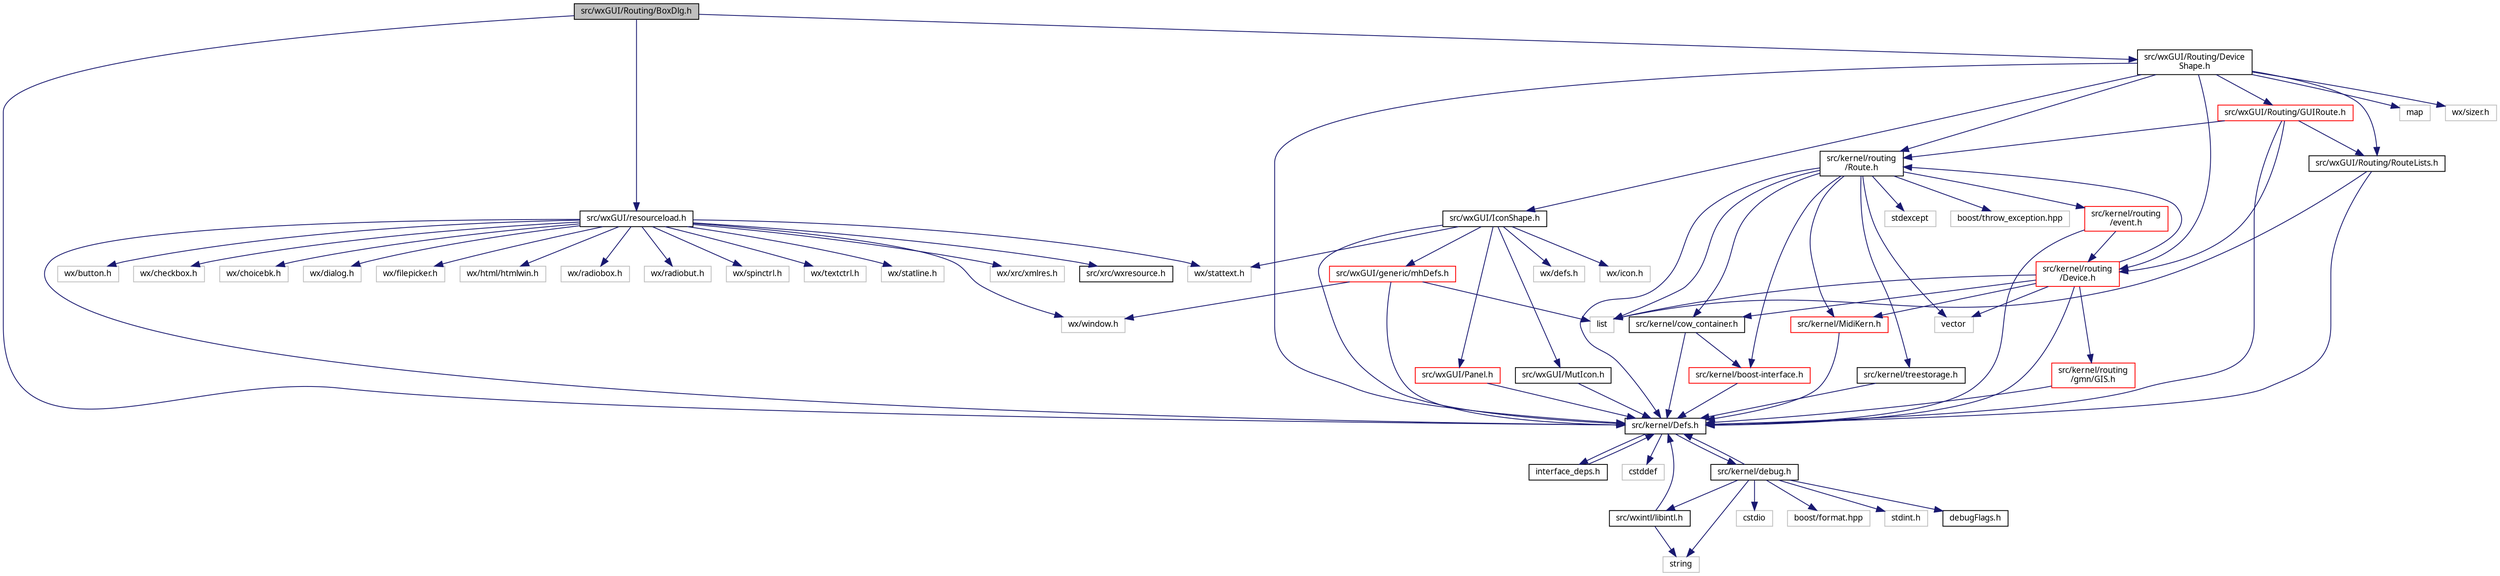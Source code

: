 digraph "src/wxGUI/Routing/BoxDlg.h"
{
  edge [fontname="Sans",fontsize="10",labelfontname="Sans",labelfontsize="10"];
  node [fontname="Sans",fontsize="10",shape=record];
  Node0 [label="src/wxGUI/Routing/BoxDlg.h",height=0.2,width=0.4,color="black", fillcolor="grey75", style="filled", fontcolor="black"];
  Node0 -> Node1 [color="midnightblue",fontsize="10",style="solid",fontname="Sans"];
  Node1 [label="src/kernel/Defs.h",height=0.2,width=0.4,color="black", fillcolor="white", style="filled",URL="$d1/d73/Defs_8h.html",tooltip="Common definitions. "];
  Node1 -> Node2 [color="midnightblue",fontsize="10",style="solid",fontname="Sans"];
  Node2 [label="interface_deps.h",height=0.2,width=0.4,color="black", fillcolor="white", style="filled",URL="$de/ddd/interface__deps_8h.html"];
  Node2 -> Node1 [color="midnightblue",fontsize="10",style="solid",fontname="Sans"];
  Node1 -> Node3 [color="midnightblue",fontsize="10",style="solid",fontname="Sans"];
  Node3 [label="cstddef",height=0.2,width=0.4,color="grey75", fillcolor="white", style="filled"];
  Node1 -> Node4 [color="midnightblue",fontsize="10",style="solid",fontname="Sans"];
  Node4 [label="src/kernel/debug.h",height=0.2,width=0.4,color="black", fillcolor="white", style="filled",URL="$db/d16/debug_8h.html"];
  Node4 -> Node1 [color="midnightblue",fontsize="10",style="solid",fontname="Sans"];
  Node4 -> Node5 [color="midnightblue",fontsize="10",style="solid",fontname="Sans"];
  Node5 [label="src/wxintl/libintl.h",height=0.2,width=0.4,color="black", fillcolor="white", style="filled",URL="$d4/d64/libintl_8h.html"];
  Node5 -> Node1 [color="midnightblue",fontsize="10",style="solid",fontname="Sans"];
  Node5 -> Node6 [color="midnightblue",fontsize="10",style="solid",fontname="Sans"];
  Node6 [label="string",height=0.2,width=0.4,color="grey75", fillcolor="white", style="filled"];
  Node4 -> Node6 [color="midnightblue",fontsize="10",style="solid",fontname="Sans"];
  Node4 -> Node7 [color="midnightblue",fontsize="10",style="solid",fontname="Sans"];
  Node7 [label="cstdio",height=0.2,width=0.4,color="grey75", fillcolor="white", style="filled"];
  Node4 -> Node8 [color="midnightblue",fontsize="10",style="solid",fontname="Sans"];
  Node8 [label="boost/format.hpp",height=0.2,width=0.4,color="grey75", fillcolor="white", style="filled"];
  Node4 -> Node9 [color="midnightblue",fontsize="10",style="solid",fontname="Sans"];
  Node9 [label="stdint.h",height=0.2,width=0.4,color="grey75", fillcolor="white", style="filled"];
  Node4 -> Node10 [color="midnightblue",fontsize="10",style="solid",fontname="Sans"];
  Node10 [label="debugFlags.h",height=0.2,width=0.4,color="black", fillcolor="white", style="filled",URL="$d4/dab/debugFlags_8h.html",tooltip="Debug flags for mutabor debug mode. "];
  Node0 -> Node11 [color="midnightblue",fontsize="10",style="solid",fontname="Sans"];
  Node11 [label="src/wxGUI/resourceload.h",height=0.2,width=0.4,color="black", fillcolor="white", style="filled",URL="$d3/daf/resourceload_8h.html"];
  Node11 -> Node1 [color="midnightblue",fontsize="10",style="solid",fontname="Sans"];
  Node11 -> Node12 [color="midnightblue",fontsize="10",style="solid",fontname="Sans"];
  Node12 [label="wx/button.h",height=0.2,width=0.4,color="grey75", fillcolor="white", style="filled"];
  Node11 -> Node13 [color="midnightblue",fontsize="10",style="solid",fontname="Sans"];
  Node13 [label="wx/checkbox.h",height=0.2,width=0.4,color="grey75", fillcolor="white", style="filled"];
  Node11 -> Node14 [color="midnightblue",fontsize="10",style="solid",fontname="Sans"];
  Node14 [label="wx/choicebk.h",height=0.2,width=0.4,color="grey75", fillcolor="white", style="filled"];
  Node11 -> Node15 [color="midnightblue",fontsize="10",style="solid",fontname="Sans"];
  Node15 [label="wx/dialog.h",height=0.2,width=0.4,color="grey75", fillcolor="white", style="filled"];
  Node11 -> Node16 [color="midnightblue",fontsize="10",style="solid",fontname="Sans"];
  Node16 [label="wx/filepicker.h",height=0.2,width=0.4,color="grey75", fillcolor="white", style="filled"];
  Node11 -> Node17 [color="midnightblue",fontsize="10",style="solid",fontname="Sans"];
  Node17 [label="wx/html/htmlwin.h",height=0.2,width=0.4,color="grey75", fillcolor="white", style="filled"];
  Node11 -> Node18 [color="midnightblue",fontsize="10",style="solid",fontname="Sans"];
  Node18 [label="wx/radiobox.h",height=0.2,width=0.4,color="grey75", fillcolor="white", style="filled"];
  Node11 -> Node19 [color="midnightblue",fontsize="10",style="solid",fontname="Sans"];
  Node19 [label="wx/radiobut.h",height=0.2,width=0.4,color="grey75", fillcolor="white", style="filled"];
  Node11 -> Node20 [color="midnightblue",fontsize="10",style="solid",fontname="Sans"];
  Node20 [label="wx/spinctrl.h",height=0.2,width=0.4,color="grey75", fillcolor="white", style="filled"];
  Node11 -> Node21 [color="midnightblue",fontsize="10",style="solid",fontname="Sans"];
  Node21 [label="wx/stattext.h",height=0.2,width=0.4,color="grey75", fillcolor="white", style="filled"];
  Node11 -> Node22 [color="midnightblue",fontsize="10",style="solid",fontname="Sans"];
  Node22 [label="wx/textctrl.h",height=0.2,width=0.4,color="grey75", fillcolor="white", style="filled"];
  Node11 -> Node23 [color="midnightblue",fontsize="10",style="solid",fontname="Sans"];
  Node23 [label="wx/statline.h",height=0.2,width=0.4,color="grey75", fillcolor="white", style="filled"];
  Node11 -> Node24 [color="midnightblue",fontsize="10",style="solid",fontname="Sans"];
  Node24 [label="wx/window.h",height=0.2,width=0.4,color="grey75", fillcolor="white", style="filled"];
  Node11 -> Node25 [color="midnightblue",fontsize="10",style="solid",fontname="Sans"];
  Node25 [label="wx/xrc/xmlres.h",height=0.2,width=0.4,color="grey75", fillcolor="white", style="filled"];
  Node11 -> Node26 [color="midnightblue",fontsize="10",style="solid",fontname="Sans"];
  Node26 [label="src/xrc/wxresource.h",height=0.2,width=0.4,color="black", fillcolor="white", style="filled",URL="$d2/dc0/wxresource_8h.html"];
  Node0 -> Node27 [color="midnightblue",fontsize="10",style="solid",fontname="Sans"];
  Node27 [label="src/wxGUI/Routing/Device\lShape.h",height=0.2,width=0.4,color="black", fillcolor="white", style="filled",URL="$d9/d4d/DeviceShape_8h.html",tooltip="Device shape base class for route window. "];
  Node27 -> Node1 [color="midnightblue",fontsize="10",style="solid",fontname="Sans"];
  Node27 -> Node28 [color="midnightblue",fontsize="10",style="solid",fontname="Sans"];
  Node28 [label="src/wxGUI/IconShape.h",height=0.2,width=0.4,color="black", fillcolor="white", style="filled",URL="$d5/d6f/IconShape_8h.html",tooltip="Icon shape. "];
  Node28 -> Node1 [color="midnightblue",fontsize="10",style="solid",fontname="Sans"];
  Node28 -> Node29 [color="midnightblue",fontsize="10",style="solid",fontname="Sans"];
  Node29 [label="src/wxGUI/generic/mhDefs.h",height=0.2,width=0.4,color="red", fillcolor="white", style="filled",URL="$d0/d68/mhDefs_8h.html"];
  Node29 -> Node1 [color="midnightblue",fontsize="10",style="solid",fontname="Sans"];
  Node29 -> Node24 [color="midnightblue",fontsize="10",style="solid",fontname="Sans"];
  Node29 -> Node35 [color="midnightblue",fontsize="10",style="solid",fontname="Sans"];
  Node35 [label="list",height=0.2,width=0.4,color="grey75", fillcolor="white", style="filled"];
  Node28 -> Node45 [color="midnightblue",fontsize="10",style="solid",fontname="Sans"];
  Node45 [label="src/wxGUI/Panel.h",height=0.2,width=0.4,color="red", fillcolor="white", style="filled",URL="$d0/d1d/Panel_8h.html",tooltip="Mutabor Panel. "];
  Node45 -> Node1 [color="midnightblue",fontsize="10",style="solid",fontname="Sans"];
  Node28 -> Node49 [color="midnightblue",fontsize="10",style="solid",fontname="Sans"];
  Node49 [label="src/wxGUI/MutIcon.h",height=0.2,width=0.4,color="black", fillcolor="white", style="filled",URL="$df/d37/MutIcon_8h.html",tooltip="Icon class fixing issues with Mac OS. "];
  Node49 -> Node1 [color="midnightblue",fontsize="10",style="solid",fontname="Sans"];
  Node28 -> Node37 [color="midnightblue",fontsize="10",style="solid",fontname="Sans"];
  Node37 [label="wx/defs.h",height=0.2,width=0.4,color="grey75", fillcolor="white", style="filled"];
  Node28 -> Node50 [color="midnightblue",fontsize="10",style="solid",fontname="Sans"];
  Node50 [label="wx/icon.h",height=0.2,width=0.4,color="grey75", fillcolor="white", style="filled"];
  Node28 -> Node21 [color="midnightblue",fontsize="10",style="solid",fontname="Sans"];
  Node27 -> Node51 [color="midnightblue",fontsize="10",style="solid",fontname="Sans"];
  Node51 [label="src/kernel/routing\l/Route.h",height=0.2,width=0.4,color="black", fillcolor="white", style="filled",URL="$d1/d65/Route_8h.html",tooltip="Routing. "];
  Node51 -> Node1 [color="midnightblue",fontsize="10",style="solid",fontname="Sans"];
  Node51 -> Node52 [color="midnightblue",fontsize="10",style="solid",fontname="Sans"];
  Node52 [label="src/kernel/cow_container.h",height=0.2,width=0.4,color="black", fillcolor="white", style="filled",URL="$da/d28/cow__container_8h.html",tooltip="Copy on write container. "];
  Node52 -> Node1 [color="midnightblue",fontsize="10",style="solid",fontname="Sans"];
  Node52 -> Node53 [color="midnightblue",fontsize="10",style="solid",fontname="Sans"];
  Node53 [label="src/kernel/boost-interface.h",height=0.2,width=0.4,color="red", fillcolor="white", style="filled",URL="$d1/da4/boost-interface_8h.html",tooltip="Interface to the boost library. "];
  Node53 -> Node1 [color="midnightblue",fontsize="10",style="solid",fontname="Sans"];
  Node51 -> Node56 [color="midnightblue",fontsize="10",style="solid",fontname="Sans"];
  Node56 [label="src/kernel/MidiKern.h",height=0.2,width=0.4,color="red", fillcolor="white", style="filled",URL="$da/dfd/MidiKern_8h.html"];
  Node56 -> Node1 [color="midnightblue",fontsize="10",style="solid",fontname="Sans"];
  Node51 -> Node58 [color="midnightblue",fontsize="10",style="solid",fontname="Sans"];
  Node58 [label="src/kernel/treestorage.h",height=0.2,width=0.4,color="black", fillcolor="white", style="filled",URL="$db/dbe/treestorage_8h.html",tooltip="abstract class for tree like storage "];
  Node58 -> Node1 [color="midnightblue",fontsize="10",style="solid",fontname="Sans"];
  Node51 -> Node53 [color="midnightblue",fontsize="10",style="solid",fontname="Sans"];
  Node51 -> Node35 [color="midnightblue",fontsize="10",style="solid",fontname="Sans"];
  Node51 -> Node40 [color="midnightblue",fontsize="10",style="solid",fontname="Sans"];
  Node40 [label="vector",height=0.2,width=0.4,color="grey75", fillcolor="white", style="filled"];
  Node51 -> Node59 [color="midnightblue",fontsize="10",style="solid",fontname="Sans"];
  Node59 [label="stdexcept",height=0.2,width=0.4,color="grey75", fillcolor="white", style="filled"];
  Node51 -> Node60 [color="midnightblue",fontsize="10",style="solid",fontname="Sans"];
  Node60 [label="boost/throw_exception.hpp",height=0.2,width=0.4,color="grey75", fillcolor="white", style="filled"];
  Node51 -> Node61 [color="midnightblue",fontsize="10",style="solid",fontname="Sans"];
  Node61 [label="src/kernel/routing\l/event.h",height=0.2,width=0.4,color="red", fillcolor="white", style="filled",URL="$dd/d20/event_8h.html"];
  Node61 -> Node1 [color="midnightblue",fontsize="10",style="solid",fontname="Sans"];
  Node61 -> Node62 [color="midnightblue",fontsize="10",style="solid",fontname="Sans"];
  Node62 [label="src/kernel/routing\l/Device.h",height=0.2,width=0.4,color="red", fillcolor="white", style="filled",URL="$de/d05/Device_8h.html",tooltip="Routing. "];
  Node62 -> Node1 [color="midnightblue",fontsize="10",style="solid",fontname="Sans"];
  Node62 -> Node52 [color="midnightblue",fontsize="10",style="solid",fontname="Sans"];
  Node62 -> Node63 [color="midnightblue",fontsize="10",style="solid",fontname="Sans"];
  Node63 [label="src/kernel/routing\l/gmn/GIS.h",height=0.2,width=0.4,color="red", fillcolor="white", style="filled",URL="$dd/d4d/GIS_8h.html"];
  Node63 -> Node1 [color="midnightblue",fontsize="10",style="solid",fontname="Sans"];
  Node62 -> Node51 [color="midnightblue",fontsize="10",style="solid",fontname="Sans"];
  Node62 -> Node56 [color="midnightblue",fontsize="10",style="solid",fontname="Sans"];
  Node62 -> Node40 [color="midnightblue",fontsize="10",style="solid",fontname="Sans"];
  Node62 -> Node35 [color="midnightblue",fontsize="10",style="solid",fontname="Sans"];
  Node27 -> Node62 [color="midnightblue",fontsize="10",style="solid",fontname="Sans"];
  Node27 -> Node78 [color="midnightblue",fontsize="10",style="solid",fontname="Sans"];
  Node78 [label="src/wxGUI/Routing/GUIRoute.h",height=0.2,width=0.4,color="red", fillcolor="white", style="filled",URL="$d6/dfa/GUIRoute_8h.html"];
  Node78 -> Node1 [color="midnightblue",fontsize="10",style="solid",fontname="Sans"];
  Node78 -> Node62 [color="midnightblue",fontsize="10",style="solid",fontname="Sans"];
  Node78 -> Node51 [color="midnightblue",fontsize="10",style="solid",fontname="Sans"];
  Node78 -> Node104 [color="midnightblue",fontsize="10",style="solid",fontname="Sans"];
  Node104 [label="src/wxGUI/Routing/RouteLists.h",height=0.2,width=0.4,color="black", fillcolor="white", style="filled",URL="$d4/d70/RouteLists_8h.html"];
  Node104 -> Node1 [color="midnightblue",fontsize="10",style="solid",fontname="Sans"];
  Node104 -> Node35 [color="midnightblue",fontsize="10",style="solid",fontname="Sans"];
  Node27 -> Node104 [color="midnightblue",fontsize="10",style="solid",fontname="Sans"];
  Node27 -> Node113 [color="midnightblue",fontsize="10",style="solid",fontname="Sans"];
  Node113 [label="map",height=0.2,width=0.4,color="grey75", fillcolor="white", style="filled"];
  Node27 -> Node114 [color="midnightblue",fontsize="10",style="solid",fontname="Sans"];
  Node114 [label="wx/sizer.h",height=0.2,width=0.4,color="grey75", fillcolor="white", style="filled"];
}
